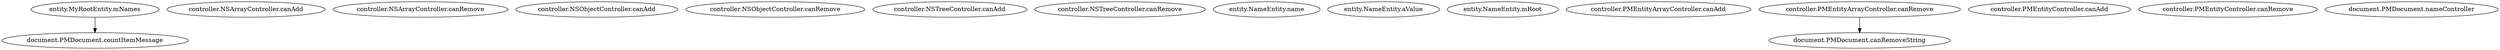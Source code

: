 digraph G {
  "entity.MyRootEntity.mNames" ;
  "entity.MyRootEntity.mNames" -> "document.PMDocument.countItemMessage" ;
  "controller.NSArrayController.canAdd" ;
  "controller.NSArrayController.canRemove" ;
  "controller.NSObjectController.canAdd" ;
  "controller.NSObjectController.canRemove" ;
  "controller.NSTreeController.canAdd" ;
  "controller.NSTreeController.canRemove" ;
  "entity.NameEntity.name" ;
  "entity.NameEntity.aValue" ;
  "entity.NameEntity.mRoot" ;
  "controller.PMEntityArrayController.canAdd" ;
  "controller.PMEntityArrayController.canRemove" ;
  "controller.PMEntityArrayController.canRemove" -> "document.PMDocument.canRemoveString" ;
  "controller.PMEntityController.canAdd" ;
  "controller.PMEntityController.canRemove" ;
  "document.PMDocument.canRemoveString" ;
  "document.PMDocument.countItemMessage" ;
  "document.PMDocument.nameController" ;
}
